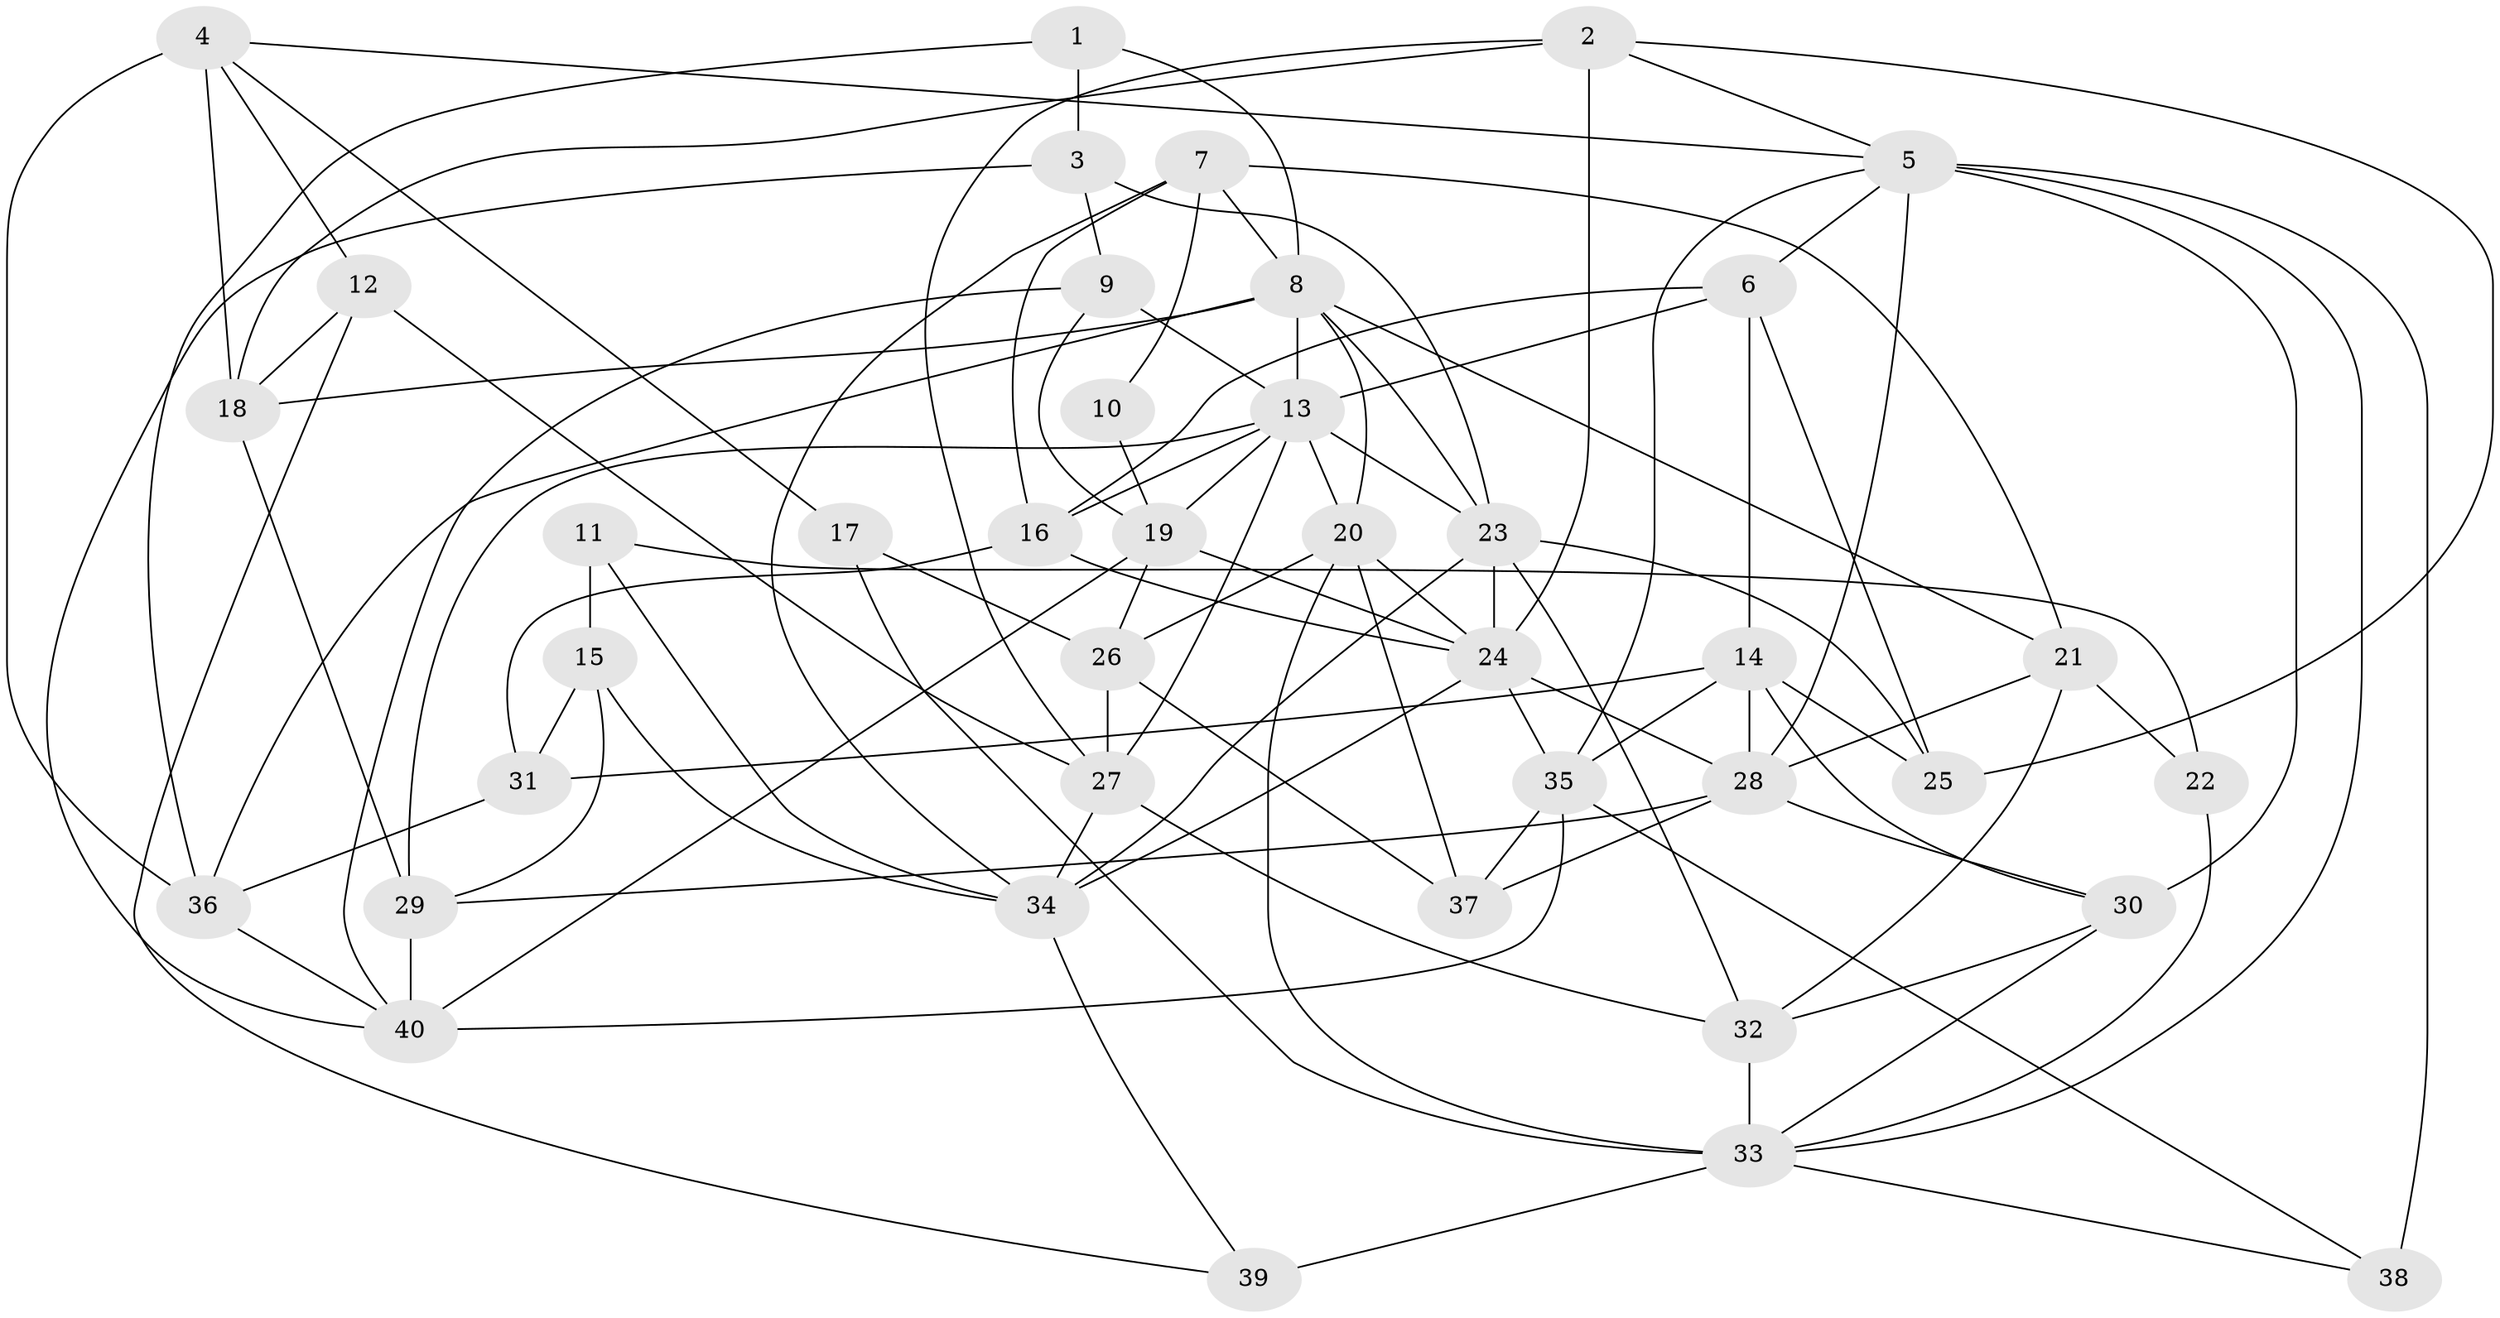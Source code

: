 // original degree distribution, {3: 0.25316455696202533, 5: 0.3037974683544304, 4: 0.25316455696202533, 2: 0.11392405063291139, 6: 0.06329113924050633, 8: 0.012658227848101266}
// Generated by graph-tools (version 1.1) at 2025/02/03/09/25 03:02:12]
// undirected, 40 vertices, 103 edges
graph export_dot {
graph [start="1"]
  node [color=gray90,style=filled];
  1;
  2;
  3;
  4;
  5;
  6;
  7;
  8;
  9;
  10;
  11;
  12;
  13;
  14;
  15;
  16;
  17;
  18;
  19;
  20;
  21;
  22;
  23;
  24;
  25;
  26;
  27;
  28;
  29;
  30;
  31;
  32;
  33;
  34;
  35;
  36;
  37;
  38;
  39;
  40;
  1 -- 3 [weight=1.0];
  1 -- 8 [weight=1.0];
  1 -- 36 [weight=1.0];
  2 -- 5 [weight=1.0];
  2 -- 18 [weight=1.0];
  2 -- 24 [weight=1.0];
  2 -- 25 [weight=1.0];
  2 -- 27 [weight=1.0];
  3 -- 9 [weight=1.0];
  3 -- 23 [weight=1.0];
  3 -- 40 [weight=1.0];
  4 -- 5 [weight=1.0];
  4 -- 12 [weight=1.0];
  4 -- 17 [weight=2.0];
  4 -- 18 [weight=1.0];
  4 -- 36 [weight=2.0];
  5 -- 6 [weight=1.0];
  5 -- 28 [weight=1.0];
  5 -- 30 [weight=1.0];
  5 -- 33 [weight=1.0];
  5 -- 35 [weight=1.0];
  5 -- 38 [weight=2.0];
  6 -- 13 [weight=1.0];
  6 -- 14 [weight=1.0];
  6 -- 16 [weight=1.0];
  6 -- 25 [weight=1.0];
  7 -- 8 [weight=1.0];
  7 -- 10 [weight=1.0];
  7 -- 16 [weight=1.0];
  7 -- 21 [weight=1.0];
  7 -- 34 [weight=1.0];
  8 -- 13 [weight=1.0];
  8 -- 18 [weight=1.0];
  8 -- 20 [weight=1.0];
  8 -- 21 [weight=1.0];
  8 -- 23 [weight=1.0];
  8 -- 36 [weight=1.0];
  9 -- 13 [weight=1.0];
  9 -- 19 [weight=1.0];
  9 -- 40 [weight=1.0];
  10 -- 19 [weight=1.0];
  11 -- 15 [weight=1.0];
  11 -- 22 [weight=1.0];
  11 -- 34 [weight=1.0];
  12 -- 18 [weight=1.0];
  12 -- 27 [weight=1.0];
  12 -- 39 [weight=1.0];
  13 -- 16 [weight=2.0];
  13 -- 19 [weight=1.0];
  13 -- 20 [weight=1.0];
  13 -- 23 [weight=1.0];
  13 -- 27 [weight=1.0];
  13 -- 29 [weight=1.0];
  14 -- 25 [weight=1.0];
  14 -- 28 [weight=2.0];
  14 -- 30 [weight=1.0];
  14 -- 31 [weight=2.0];
  14 -- 35 [weight=1.0];
  15 -- 29 [weight=1.0];
  15 -- 31 [weight=1.0];
  15 -- 34 [weight=1.0];
  16 -- 24 [weight=1.0];
  16 -- 31 [weight=1.0];
  17 -- 26 [weight=2.0];
  17 -- 33 [weight=1.0];
  18 -- 29 [weight=2.0];
  19 -- 24 [weight=1.0];
  19 -- 26 [weight=1.0];
  19 -- 40 [weight=1.0];
  20 -- 24 [weight=1.0];
  20 -- 26 [weight=1.0];
  20 -- 33 [weight=1.0];
  20 -- 37 [weight=1.0];
  21 -- 22 [weight=1.0];
  21 -- 28 [weight=2.0];
  21 -- 32 [weight=1.0];
  22 -- 33 [weight=1.0];
  23 -- 24 [weight=1.0];
  23 -- 25 [weight=1.0];
  23 -- 32 [weight=1.0];
  23 -- 34 [weight=1.0];
  24 -- 28 [weight=1.0];
  24 -- 34 [weight=2.0];
  24 -- 35 [weight=1.0];
  26 -- 27 [weight=1.0];
  26 -- 37 [weight=1.0];
  27 -- 32 [weight=1.0];
  27 -- 34 [weight=1.0];
  28 -- 29 [weight=1.0];
  28 -- 30 [weight=1.0];
  28 -- 37 [weight=1.0];
  29 -- 40 [weight=2.0];
  30 -- 32 [weight=1.0];
  30 -- 33 [weight=1.0];
  31 -- 36 [weight=1.0];
  32 -- 33 [weight=1.0];
  33 -- 38 [weight=1.0];
  33 -- 39 [weight=2.0];
  34 -- 39 [weight=1.0];
  35 -- 37 [weight=1.0];
  35 -- 38 [weight=1.0];
  35 -- 40 [weight=1.0];
  36 -- 40 [weight=1.0];
}
